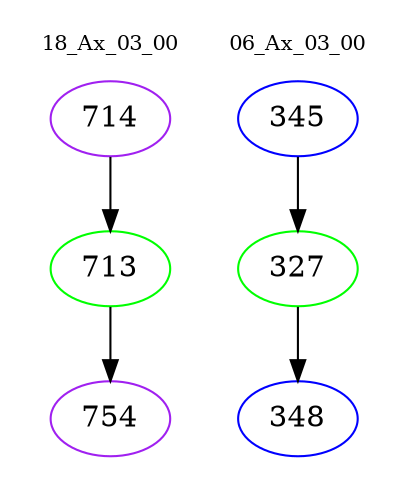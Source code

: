 digraph{
subgraph cluster_0 {
color = white
label = "18_Ax_03_00";
fontsize=10;
T0_714 [label="714", color="purple"]
T0_714 -> T0_713 [color="black"]
T0_713 [label="713", color="green"]
T0_713 -> T0_754 [color="black"]
T0_754 [label="754", color="purple"]
}
subgraph cluster_1 {
color = white
label = "06_Ax_03_00";
fontsize=10;
T1_345 [label="345", color="blue"]
T1_345 -> T1_327 [color="black"]
T1_327 [label="327", color="green"]
T1_327 -> T1_348 [color="black"]
T1_348 [label="348", color="blue"]
}
}
